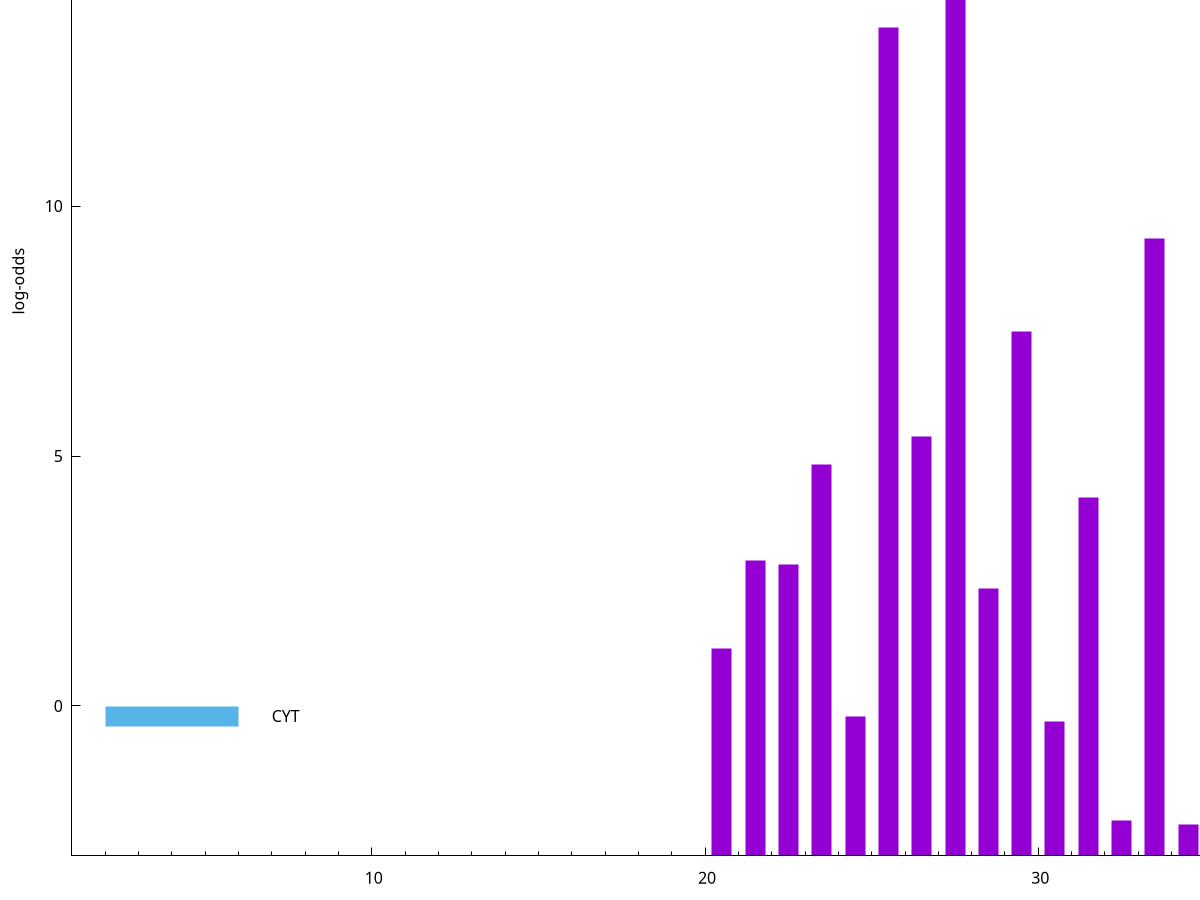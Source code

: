 set title "LipoP predictions for SRR5666568.gff"
set size 2., 1.4
set xrange [1:70] 
set mxtics 10
set yrange [-3:20]
set y2range [0:23]
set ylabel "log-odds"
set term postscript eps color solid "Helvetica" 30
set output "SRR5666568.gff390.eps"
set arrow from 2,17.4435 to 6,17.4435 nohead lt 1 lw 20
set label "SpI" at 7,17.4435
set arrow from 2,-0.200913 to 6,-0.200913 nohead lt 3 lw 20
set label "CYT" at 7,-0.200913
set arrow from 2,17.4435 to 6,17.4435 nohead lt 1 lw 20
set label "SpI" at 7,17.4435
# NOTE: The scores below are the log-odds scores with the threshold
# NOTE: subtracted (a hack to make gnuplot make the histogram all
# NOTE: look nice).
plot "-" axes x1y2 title "" with impulses lt 1 lw 20
27.500000 20.333500
25.500000 16.567300
33.500000 12.346810
29.500000 10.482440
26.500000 8.394620
23.500000 7.833550
31.500000 7.172700
21.500000 5.909890
22.500000 5.823050
28.500000 5.359470
20.500000 4.147430
24.500000 2.782744
30.500000 2.690370
35.500000 2.024843
32.500000 0.713550
34.500000 0.620550
e
exit
